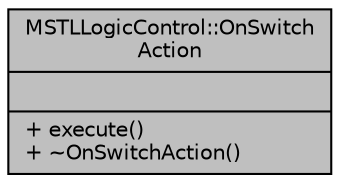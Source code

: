 digraph "MSTLLogicControl::OnSwitchAction"
{
  edge [fontname="Helvetica",fontsize="10",labelfontname="Helvetica",labelfontsize="10"];
  node [fontname="Helvetica",fontsize="10",shape=record];
  Node3 [label="{MSTLLogicControl::OnSwitch\lAction\n||+ execute()\l+ ~OnSwitchAction()\l}",height=0.2,width=0.4,color="black", fillcolor="grey75", style="filled", fontcolor="black"];
}
